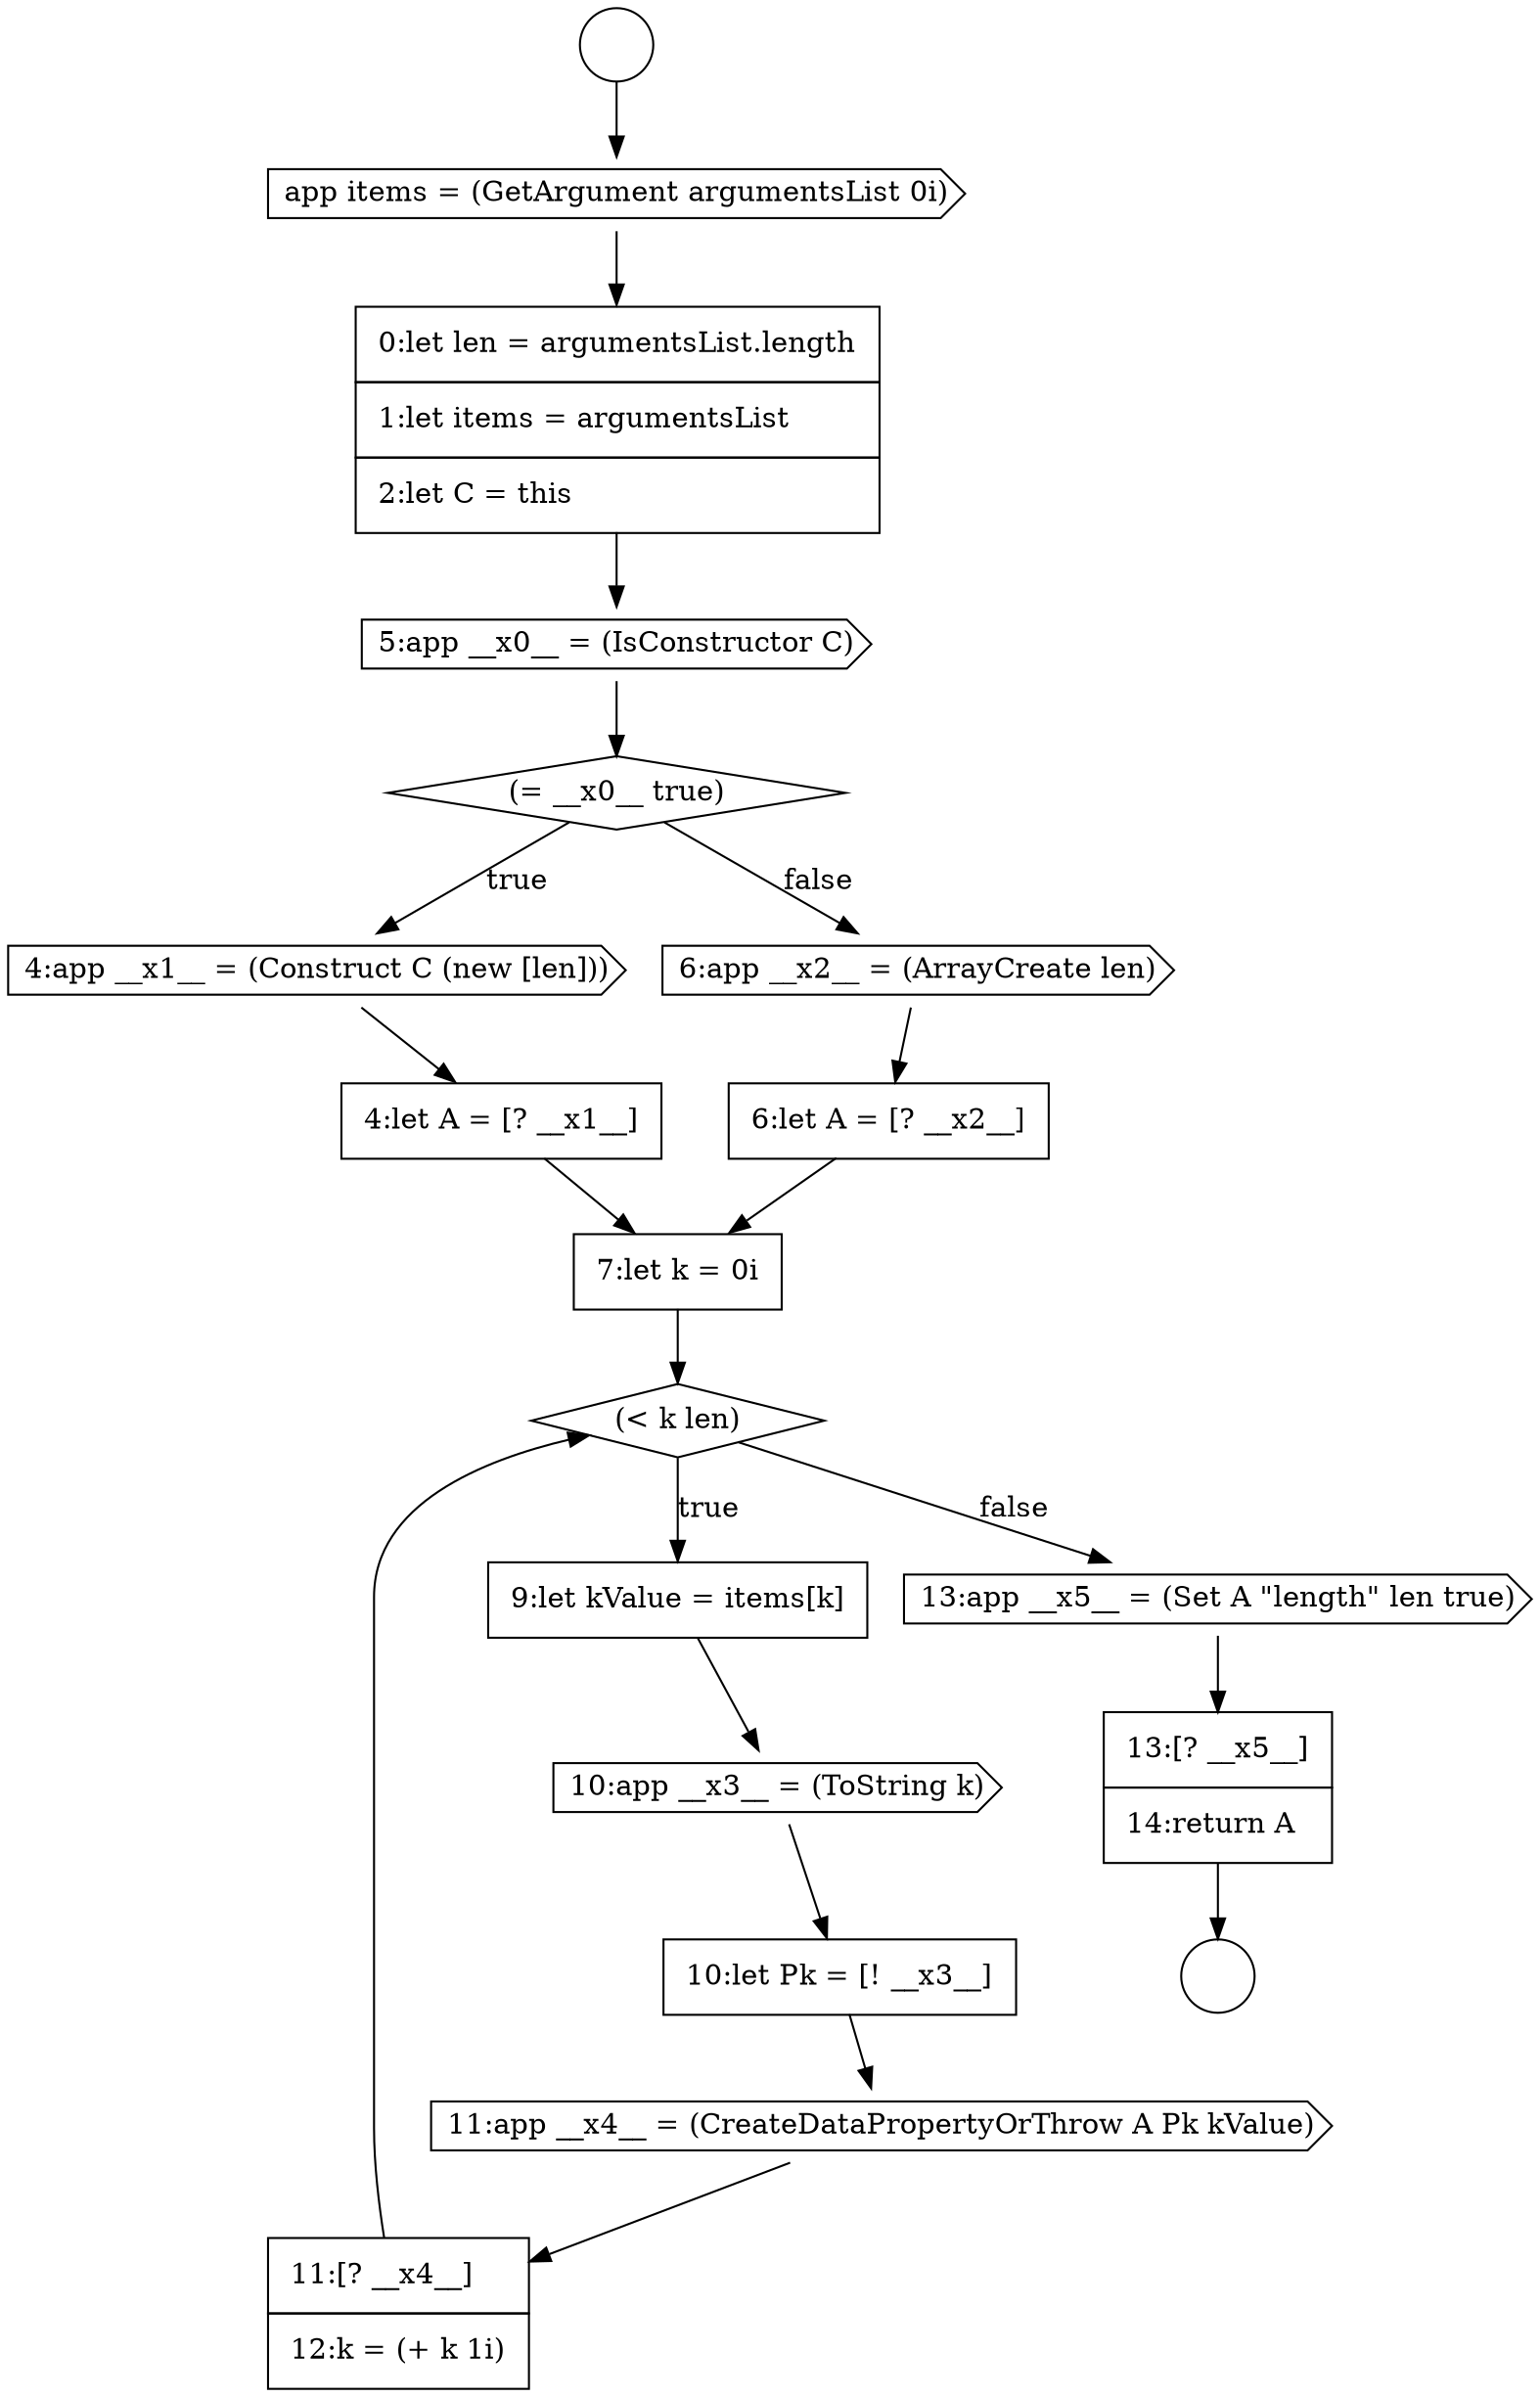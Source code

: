 digraph {
  node15361 [shape=none, margin=0, label=<<font color="black">
    <table border="0" cellborder="1" cellspacing="0" cellpadding="10">
      <tr><td align="left">6:let A = [? __x2__]</td></tr>
    </table>
  </font>> color="black" fillcolor="white" style=filled]
  node15357 [shape=diamond, label=<<font color="black">(= __x0__ true)</font>> color="black" fillcolor="white" style=filled]
  node15353 [shape=circle label=" " color="black" fillcolor="white" style=filled]
  node15364 [shape=none, margin=0, label=<<font color="black">
    <table border="0" cellborder="1" cellspacing="0" cellpadding="10">
      <tr><td align="left">9:let kValue = items[k]</td></tr>
    </table>
  </font>> color="black" fillcolor="white" style=filled]
  node15368 [shape=none, margin=0, label=<<font color="black">
    <table border="0" cellborder="1" cellspacing="0" cellpadding="10">
      <tr><td align="left">11:[? __x4__]</td></tr>
      <tr><td align="left">12:k = (+ k 1i)</td></tr>
    </table>
  </font>> color="black" fillcolor="white" style=filled]
  node15363 [shape=diamond, label=<<font color="black">(&lt; k len)</font>> color="black" fillcolor="white" style=filled]
  node15355 [shape=none, margin=0, label=<<font color="black">
    <table border="0" cellborder="1" cellspacing="0" cellpadding="10">
      <tr><td align="left">0:let len = argumentsList.length</td></tr>
      <tr><td align="left">1:let items = argumentsList</td></tr>
      <tr><td align="left">2:let C = this</td></tr>
    </table>
  </font>> color="black" fillcolor="white" style=filled]
  node15370 [shape=none, margin=0, label=<<font color="black">
    <table border="0" cellborder="1" cellspacing="0" cellpadding="10">
      <tr><td align="left">13:[? __x5__]</td></tr>
      <tr><td align="left">14:return A</td></tr>
    </table>
  </font>> color="black" fillcolor="white" style=filled]
  node15366 [shape=none, margin=0, label=<<font color="black">
    <table border="0" cellborder="1" cellspacing="0" cellpadding="10">
      <tr><td align="left">10:let Pk = [! __x3__]</td></tr>
    </table>
  </font>> color="black" fillcolor="white" style=filled]
  node15358 [shape=cds, label=<<font color="black">4:app __x1__ = (Construct C (new [len]))</font>> color="black" fillcolor="white" style=filled]
  node15362 [shape=none, margin=0, label=<<font color="black">
    <table border="0" cellborder="1" cellspacing="0" cellpadding="10">
      <tr><td align="left">7:let k = 0i</td></tr>
    </table>
  </font>> color="black" fillcolor="white" style=filled]
  node15356 [shape=cds, label=<<font color="black">5:app __x0__ = (IsConstructor C)</font>> color="black" fillcolor="white" style=filled]
  node15359 [shape=none, margin=0, label=<<font color="black">
    <table border="0" cellborder="1" cellspacing="0" cellpadding="10">
      <tr><td align="left">4:let A = [? __x1__]</td></tr>
    </table>
  </font>> color="black" fillcolor="white" style=filled]
  node15365 [shape=cds, label=<<font color="black">10:app __x3__ = (ToString k)</font>> color="black" fillcolor="white" style=filled]
  node15360 [shape=cds, label=<<font color="black">6:app __x2__ = (ArrayCreate len)</font>> color="black" fillcolor="white" style=filled]
  node15369 [shape=cds, label=<<font color="black">13:app __x5__ = (Set A &quot;length&quot; len true)</font>> color="black" fillcolor="white" style=filled]
  node15354 [shape=cds, label=<<font color="black">app items = (GetArgument argumentsList 0i)</font>> color="black" fillcolor="white" style=filled]
  node15367 [shape=cds, label=<<font color="black">11:app __x4__ = (CreateDataPropertyOrThrow A Pk kValue)</font>> color="black" fillcolor="white" style=filled]
  node15352 [shape=circle label=" " color="black" fillcolor="white" style=filled]
  node15357 -> node15358 [label=<<font color="black">true</font>> color="black"]
  node15357 -> node15360 [label=<<font color="black">false</font>> color="black"]
  node15358 -> node15359 [ color="black"]
  node15361 -> node15362 [ color="black"]
  node15355 -> node15356 [ color="black"]
  node15360 -> node15361 [ color="black"]
  node15354 -> node15355 [ color="black"]
  node15356 -> node15357 [ color="black"]
  node15363 -> node15364 [label=<<font color="black">true</font>> color="black"]
  node15363 -> node15369 [label=<<font color="black">false</font>> color="black"]
  node15359 -> node15362 [ color="black"]
  node15368 -> node15363 [ color="black"]
  node15365 -> node15366 [ color="black"]
  node15367 -> node15368 [ color="black"]
  node15362 -> node15363 [ color="black"]
  node15370 -> node15353 [ color="black"]
  node15364 -> node15365 [ color="black"]
  node15352 -> node15354 [ color="black"]
  node15369 -> node15370 [ color="black"]
  node15366 -> node15367 [ color="black"]
}
